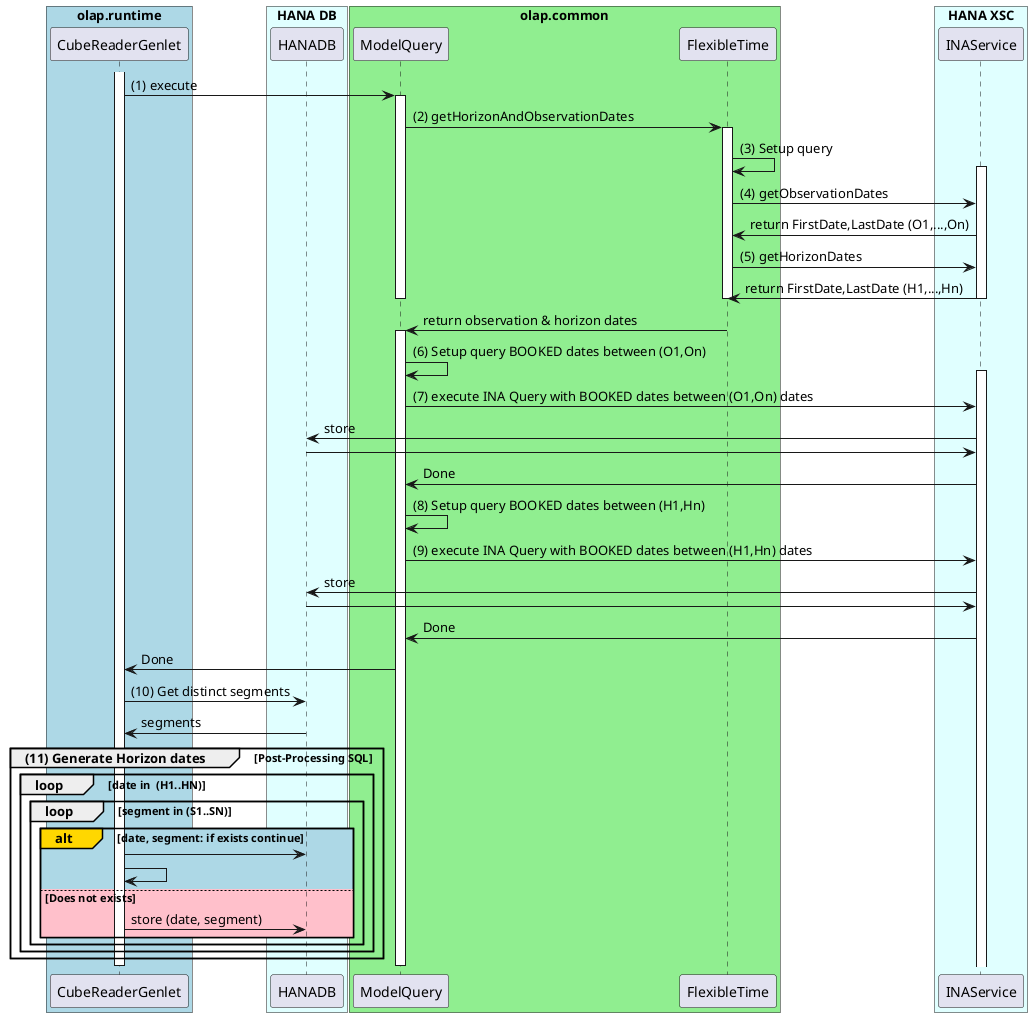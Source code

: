 @startuml

box "olap.runtime" #LightBlue
participant CubeReaderGenlet
end box

box "HANA DB" #LightCyan
participant HANADB
end box

box "olap.common" #LightGreen
participant ModelQuery
participant FlexibleTime
end box


box "HANA XSC" #LightCyan
participant INAService
end box


activate CubeReaderGenlet
CubeReaderGenlet -> ModelQuery: (1) execute
activate ModelQuery
ModelQuery -> FlexibleTime: (2) getHorizonAndObservationDates
activate FlexibleTime
FlexibleTime -> FlexibleTime: (3) Setup query
activate INAService
FlexibleTime -> INAService: (4) getObservationDates
INAService -> FlexibleTime: return FirstDate,LastDate (O1,...,On)

FlexibleTime -> INAService: (5) getHorizonDates
INAService -> FlexibleTime: return FirstDate,LastDate (H1,...,Hn)

deactivate INAService
deactivate FlexibleTime
deactivate ModelQuery

FlexibleTime -> ModelQuery: return observation & horizon dates

activate ModelQuery
ModelQuery -> ModelQuery: (6) Setup query BOOKED dates between (O1,On)

activate INAService
ModelQuery->INAService: (7) execute INA Query with BOOKED dates between (O1,On) dates
INAService->HANADB: store
HANADB->INAService
INAService->ModelQuery: Done

ModelQuery -> ModelQuery: (8) Setup query BOOKED dates between (H1,Hn)

ModelQuery->INAService: (9) execute INA Query with BOOKED dates between (H1,Hn) dates
INAService->HANADB: store
HANADB->INAService
INAService->ModelQuery: Done

ModelQuery -> CubeReaderGenlet:Done

CubeReaderGenlet -> HANADB : (10) Get distinct segments
HANADB->CubeReaderGenlet: segments

group (11) Generate Horizon dates [Post-Processing SQL]
    loop date in  (H1..HN)
        loop segment in (S1..SN)
            alt#Gold #LightBlue date, segment: if exists continue
                CubeReaderGenlet -> HANADB
                CubeReaderGenlet->CubeReaderGenlet         
            else #Pink Does not exists 
            CubeReaderGenlet -> HANADB: store (date, segment)
                
            end
        end
    end
end
deactivate ModelQuery
deactivate CubeReaderGenlet
@enduml